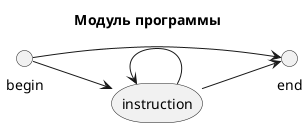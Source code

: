@startuml
left to right direction
title Модуль программы

circle "begin" as BEGIN
circle "end" as END
storage instruction

BEGIN-->instruction
instruction-->END
instruction<--instruction
BEGIN-->END
@enduml
